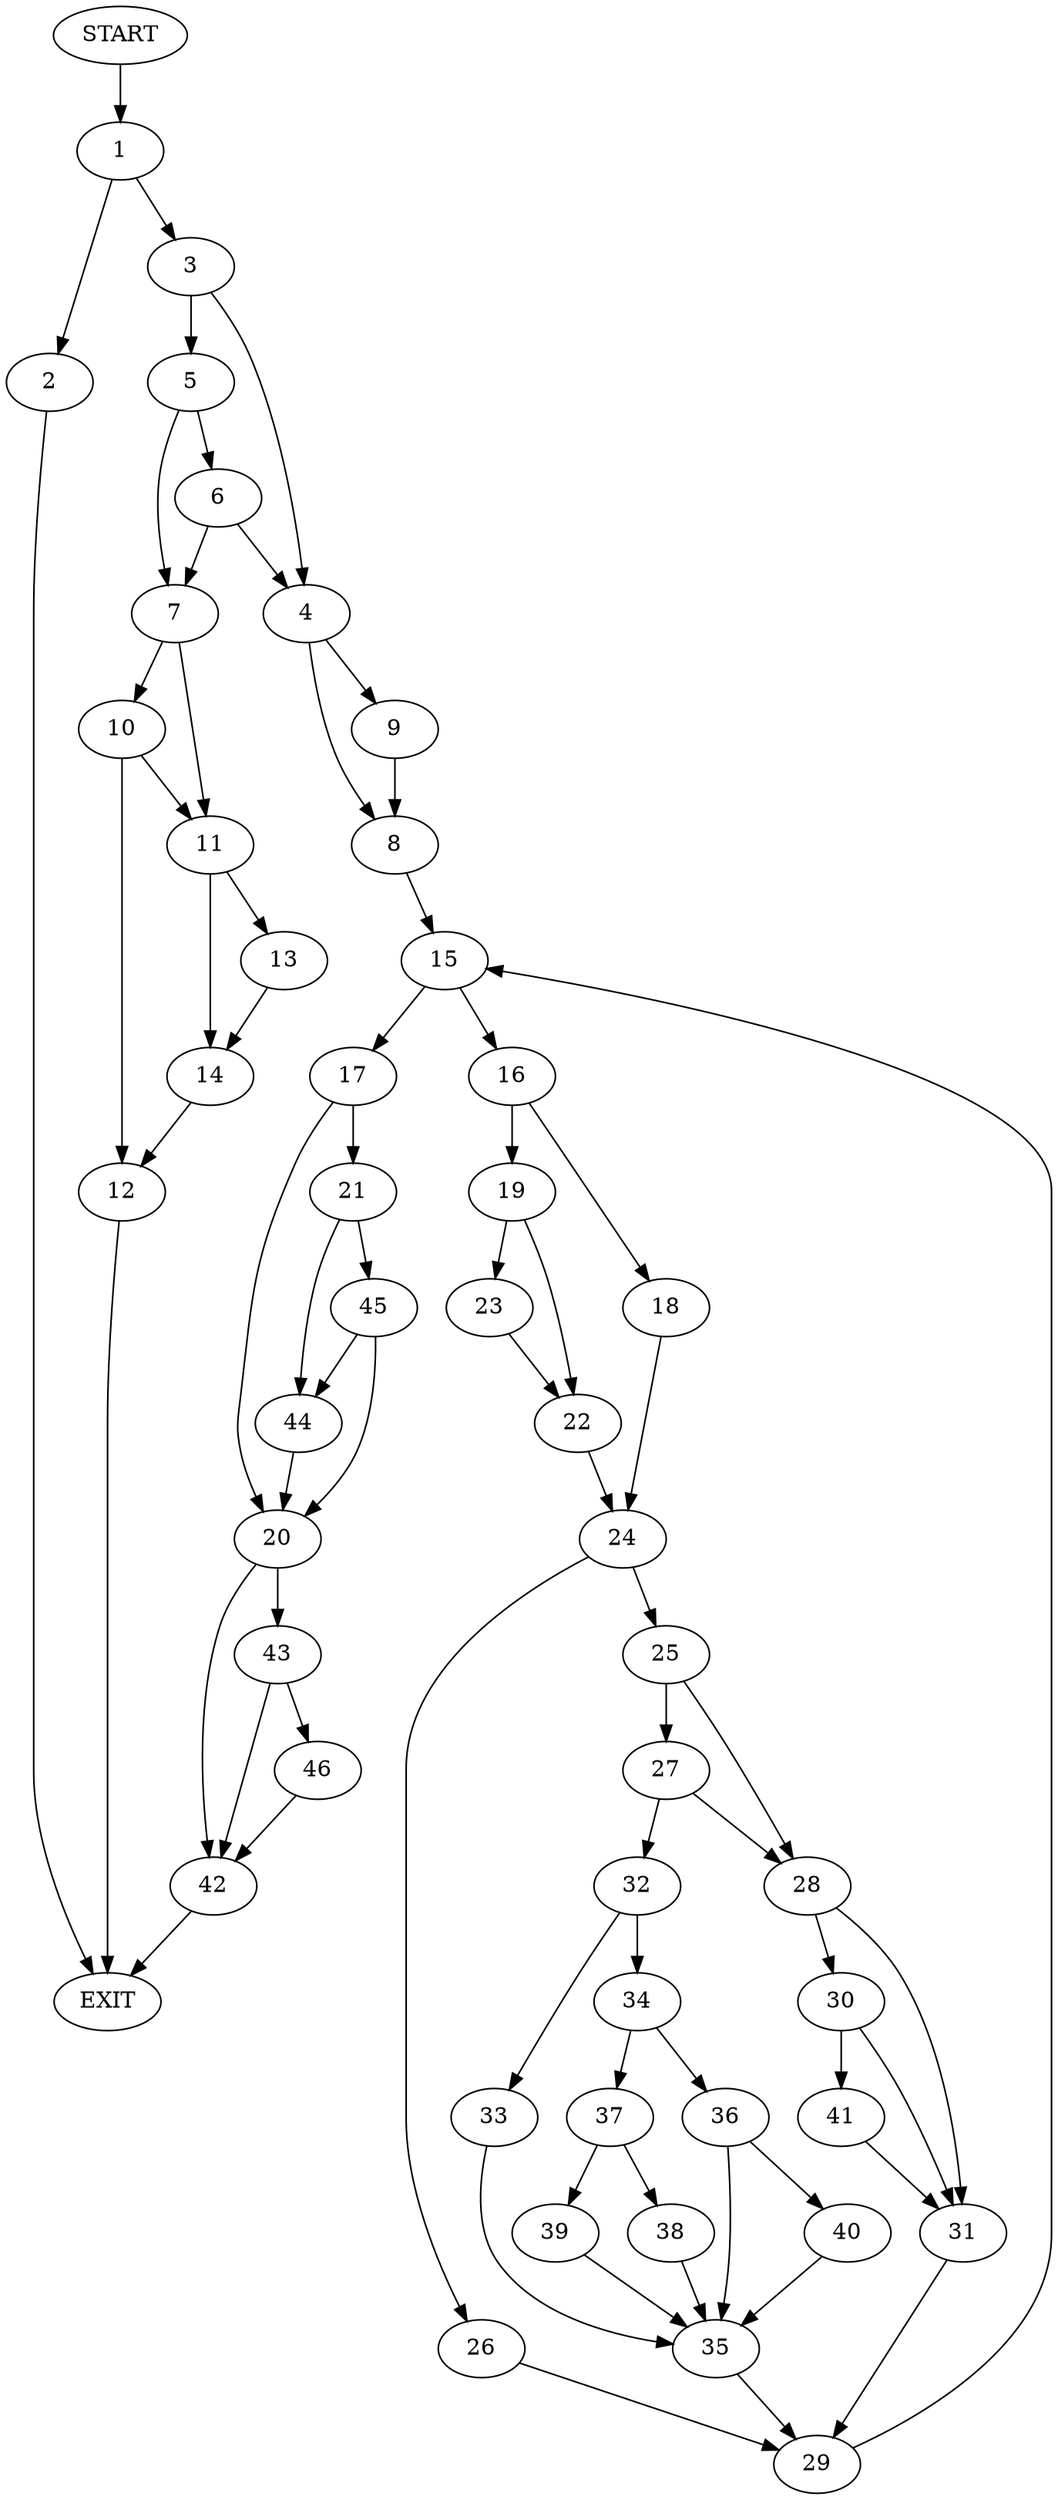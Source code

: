 digraph {
0 [label="START"]
47 [label="EXIT"]
0 -> 1
1 -> 2
1 -> 3
3 -> 4
3 -> 5
2 -> 47
5 -> 6
5 -> 7
4 -> 8
4 -> 9
6 -> 4
6 -> 7
7 -> 10
7 -> 11
10 -> 11
10 -> 12
11 -> 13
11 -> 14
12 -> 47
13 -> 14
14 -> 12
8 -> 15
9 -> 8
15 -> 16
15 -> 17
16 -> 18
16 -> 19
17 -> 20
17 -> 21
19 -> 22
19 -> 23
18 -> 24
23 -> 22
22 -> 24
24 -> 25
24 -> 26
25 -> 27
25 -> 28
26 -> 29
29 -> 15
28 -> 30
28 -> 31
27 -> 28
27 -> 32
32 -> 33
32 -> 34
33 -> 35
34 -> 36
34 -> 37
35 -> 29
37 -> 38
37 -> 39
36 -> 35
36 -> 40
40 -> 35
39 -> 35
38 -> 35
30 -> 41
30 -> 31
31 -> 29
41 -> 31
20 -> 42
20 -> 43
21 -> 44
21 -> 45
45 -> 44
45 -> 20
44 -> 20
43 -> 42
43 -> 46
42 -> 47
46 -> 42
}
